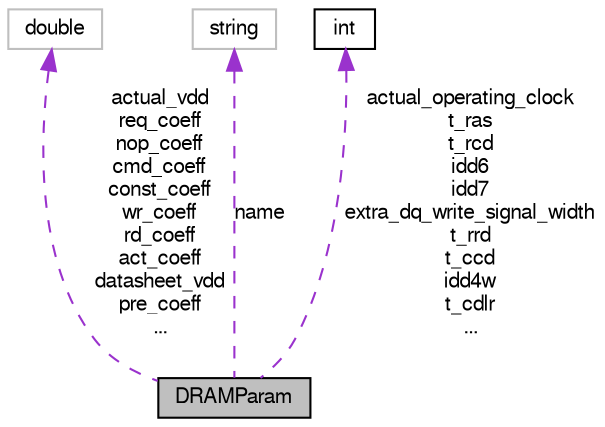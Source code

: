 digraph G
{
  bgcolor="transparent";
  edge [fontname="FreeSans",fontsize="10",labelfontname="FreeSans",labelfontsize="10"];
  node [fontname="FreeSans",fontsize="10",shape=record];
  Node1 [label="DRAMParam",height=0.2,width=0.4,color="black", fillcolor="grey75", style="filled" fontcolor="black"];
  Node2 -> Node1 [dir=back,color="darkorchid3",fontsize="10",style="dashed",label="actual_vdd\nreq_coeff\nnop_coeff\ncmd_coeff\nconst_coeff\nwr_coeff\nrd_coeff\nact_coeff\ndatasheet_vdd\npre_coeff\n...",fontname="FreeSans"];
  Node2 [label="double",height=0.2,width=0.4,color="grey75"];
  Node3 -> Node1 [dir=back,color="darkorchid3",fontsize="10",style="dashed",label="name",fontname="FreeSans"];
  Node3 [label="string",height=0.2,width=0.4,color="grey75"];
  Node4 -> Node1 [dir=back,color="darkorchid3",fontsize="10",style="dashed",label="actual_operating_clock\nt_ras\nt_rcd\nidd6\nidd7\nextra_dq_write_signal_width\nt_rrd\nt_ccd\nidd4w\nt_cdlr\n...",fontname="FreeSans"];
  Node4 [label="int",height=0.2,width=0.4,color="black",URL="$classint.html"];
}
